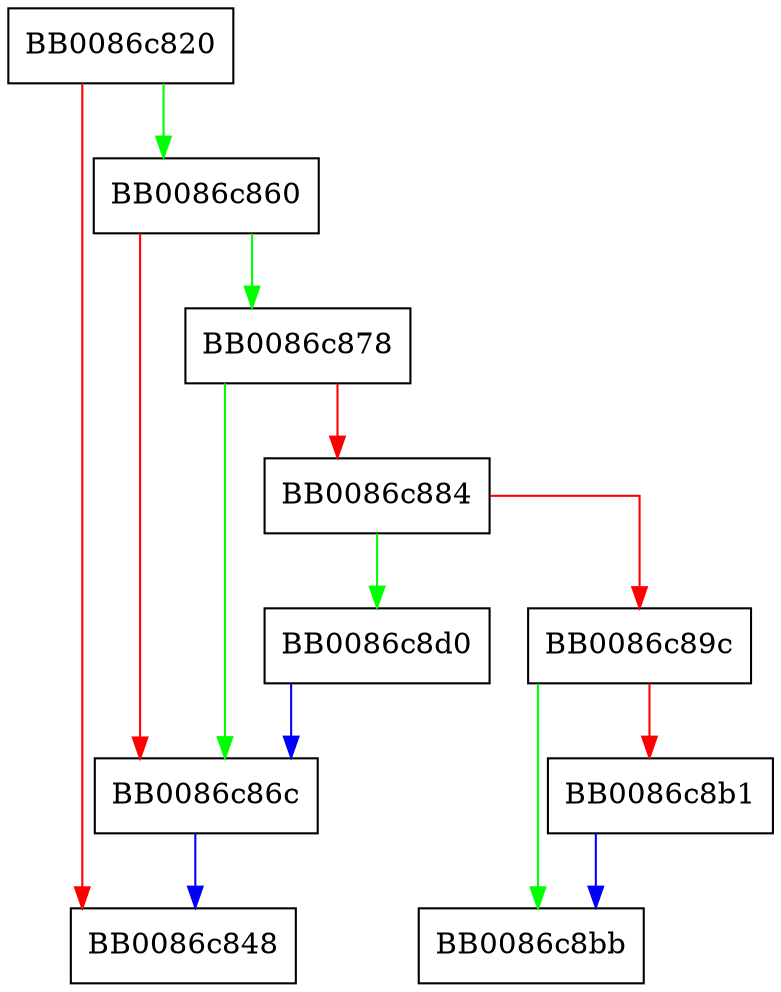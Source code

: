 digraph perror {
  node [shape="box"];
  graph [splines=ortho];
  BB0086c820 -> BB0086c860 [color="green"];
  BB0086c820 -> BB0086c848 [color="red"];
  BB0086c860 -> BB0086c878 [color="green"];
  BB0086c860 -> BB0086c86c [color="red"];
  BB0086c86c -> BB0086c848 [color="blue"];
  BB0086c878 -> BB0086c86c [color="green"];
  BB0086c878 -> BB0086c884 [color="red"];
  BB0086c884 -> BB0086c8d0 [color="green"];
  BB0086c884 -> BB0086c89c [color="red"];
  BB0086c89c -> BB0086c8bb [color="green"];
  BB0086c89c -> BB0086c8b1 [color="red"];
  BB0086c8b1 -> BB0086c8bb [color="blue"];
  BB0086c8d0 -> BB0086c86c [color="blue"];
}